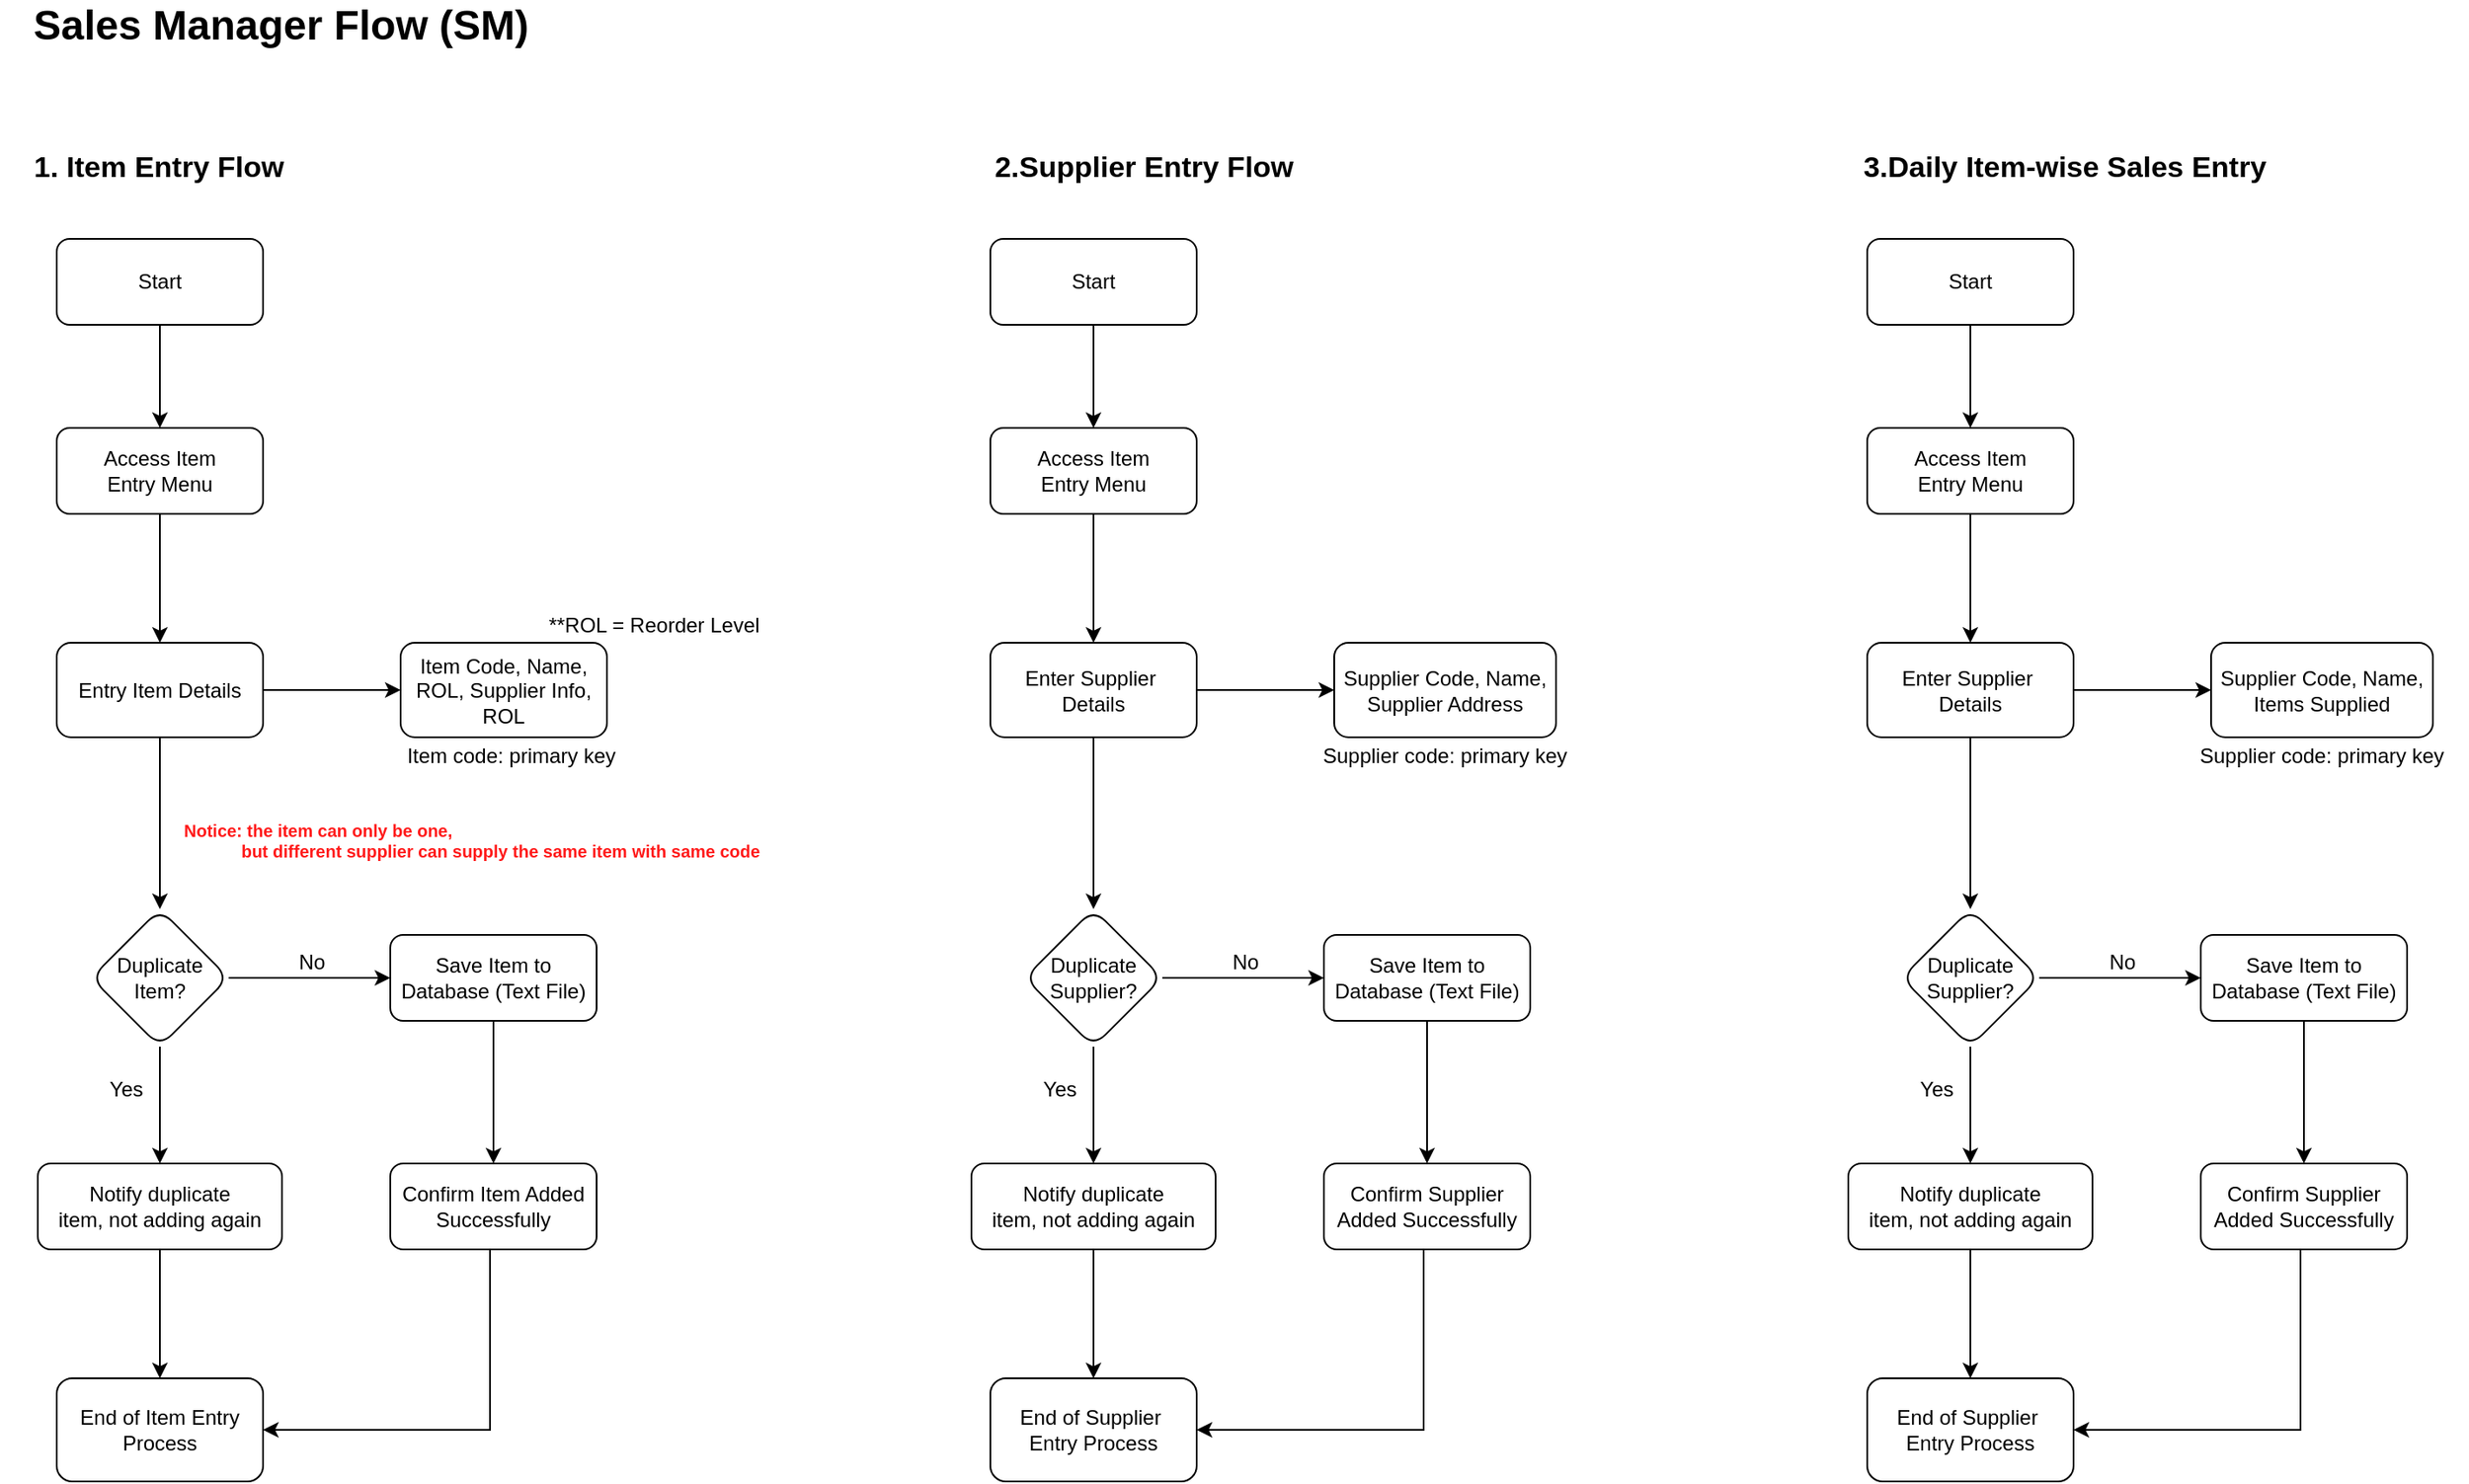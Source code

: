 <mxfile version="26.2.12">
  <diagram id="C5RBs43oDa-KdzZeNtuy" name="Page-1">
    <mxGraphModel dx="1898" dy="1022" grid="1" gridSize="10" guides="1" tooltips="1" connect="1" arrows="1" fold="1" page="1" pageScale="1" pageWidth="827" pageHeight="1169" math="0" shadow="0">
      <root>
        <mxCell id="WIyWlLk6GJQsqaUBKTNV-0" />
        <mxCell id="WIyWlLk6GJQsqaUBKTNV-1" parent="WIyWlLk6GJQsqaUBKTNV-0" />
        <mxCell id="XJ3SM_v7XUwHbuzZQBsO-0" value="Sales Manager Flow (SM)" style="text;html=1;align=center;verticalAlign=middle;whiteSpace=wrap;rounded=0;fontSize=24;fontStyle=1" vertex="1" parent="WIyWlLk6GJQsqaUBKTNV-1">
          <mxGeometry x="36" y="51" width="305" height="30" as="geometry" />
        </mxCell>
        <mxCell id="XJ3SM_v7XUwHbuzZQBsO-1" value="1. Item Entry Flow" style="text;html=1;align=center;verticalAlign=middle;whiteSpace=wrap;rounded=0;fontSize=17;fontStyle=1" vertex="1" parent="WIyWlLk6GJQsqaUBKTNV-1">
          <mxGeometry x="25" y="134" width="185" height="30" as="geometry" />
        </mxCell>
        <mxCell id="XJ3SM_v7XUwHbuzZQBsO-4" value="" style="edgeStyle=orthogonalEdgeStyle;rounded=0;orthogonalLoop=1;jettySize=auto;html=1;" edge="1" parent="WIyWlLk6GJQsqaUBKTNV-1" source="XJ3SM_v7XUwHbuzZQBsO-2" target="XJ3SM_v7XUwHbuzZQBsO-3">
          <mxGeometry relative="1" as="geometry" />
        </mxCell>
        <mxCell id="XJ3SM_v7XUwHbuzZQBsO-2" value="Start" style="rounded=1;whiteSpace=wrap;html=1;" vertex="1" parent="WIyWlLk6GJQsqaUBKTNV-1">
          <mxGeometry x="58" y="190" width="120" height="50" as="geometry" />
        </mxCell>
        <mxCell id="XJ3SM_v7XUwHbuzZQBsO-6" value="" style="edgeStyle=orthogonalEdgeStyle;rounded=0;orthogonalLoop=1;jettySize=auto;html=1;" edge="1" parent="WIyWlLk6GJQsqaUBKTNV-1" source="XJ3SM_v7XUwHbuzZQBsO-3" target="XJ3SM_v7XUwHbuzZQBsO-5">
          <mxGeometry relative="1" as="geometry" />
        </mxCell>
        <mxCell id="XJ3SM_v7XUwHbuzZQBsO-3" value="Access Item&lt;div&gt;Entry Menu&lt;/div&gt;" style="whiteSpace=wrap;html=1;rounded=1;" vertex="1" parent="WIyWlLk6GJQsqaUBKTNV-1">
          <mxGeometry x="58" y="300" width="120" height="50" as="geometry" />
        </mxCell>
        <mxCell id="XJ3SM_v7XUwHbuzZQBsO-11" value="" style="edgeStyle=orthogonalEdgeStyle;rounded=0;orthogonalLoop=1;jettySize=auto;html=1;" edge="1" parent="WIyWlLk6GJQsqaUBKTNV-1" source="XJ3SM_v7XUwHbuzZQBsO-5" target="XJ3SM_v7XUwHbuzZQBsO-10">
          <mxGeometry relative="1" as="geometry" />
        </mxCell>
        <mxCell id="XJ3SM_v7XUwHbuzZQBsO-16" value="" style="edgeStyle=orthogonalEdgeStyle;rounded=0;orthogonalLoop=1;jettySize=auto;html=1;" edge="1" parent="WIyWlLk6GJQsqaUBKTNV-1" source="XJ3SM_v7XUwHbuzZQBsO-5" target="XJ3SM_v7XUwHbuzZQBsO-15">
          <mxGeometry relative="1" as="geometry" />
        </mxCell>
        <mxCell id="XJ3SM_v7XUwHbuzZQBsO-5" value="Entry Item Details" style="whiteSpace=wrap;html=1;rounded=1;" vertex="1" parent="WIyWlLk6GJQsqaUBKTNV-1">
          <mxGeometry x="58" y="425" width="120" height="55" as="geometry" />
        </mxCell>
        <mxCell id="XJ3SM_v7XUwHbuzZQBsO-10" value="Item Code, Name, ROL, Supplier Info, ROL" style="whiteSpace=wrap;html=1;rounded=1;" vertex="1" parent="WIyWlLk6GJQsqaUBKTNV-1">
          <mxGeometry x="258" y="425" width="120" height="55" as="geometry" />
        </mxCell>
        <mxCell id="XJ3SM_v7XUwHbuzZQBsO-12" value="Item code: primary key" style="text;html=1;align=center;verticalAlign=middle;resizable=0;points=[];autosize=1;strokeColor=none;fillColor=none;" vertex="1" parent="WIyWlLk6GJQsqaUBKTNV-1">
          <mxGeometry x="252" y="476" width="140" height="30" as="geometry" />
        </mxCell>
        <mxCell id="XJ3SM_v7XUwHbuzZQBsO-19" value="" style="edgeStyle=orthogonalEdgeStyle;rounded=0;orthogonalLoop=1;jettySize=auto;html=1;" edge="1" parent="WIyWlLk6GJQsqaUBKTNV-1" source="XJ3SM_v7XUwHbuzZQBsO-15" target="XJ3SM_v7XUwHbuzZQBsO-18">
          <mxGeometry relative="1" as="geometry" />
        </mxCell>
        <mxCell id="XJ3SM_v7XUwHbuzZQBsO-26" value="" style="edgeStyle=orthogonalEdgeStyle;rounded=0;orthogonalLoop=1;jettySize=auto;html=1;" edge="1" parent="WIyWlLk6GJQsqaUBKTNV-1" source="XJ3SM_v7XUwHbuzZQBsO-15" target="XJ3SM_v7XUwHbuzZQBsO-25">
          <mxGeometry relative="1" as="geometry" />
        </mxCell>
        <mxCell id="XJ3SM_v7XUwHbuzZQBsO-15" value="Duplicate&lt;div&gt;Item?&lt;/div&gt;" style="rhombus;whiteSpace=wrap;html=1;rounded=1;" vertex="1" parent="WIyWlLk6GJQsqaUBKTNV-1">
          <mxGeometry x="78" y="580" width="80" height="80" as="geometry" />
        </mxCell>
        <mxCell id="XJ3SM_v7XUwHbuzZQBsO-17" value="Notice: the item can only be one,&amp;nbsp;&lt;div&gt;&lt;span style=&quot;background-color: transparent;&quot;&gt;&amp;nbsp; &amp;nbsp; &amp;nbsp; &amp;nbsp; &amp;nbsp; &amp;nbsp; but different supplier can supply the same item with same code&lt;/span&gt;&lt;/div&gt;" style="text;html=1;align=left;verticalAlign=middle;resizable=0;points=[];autosize=1;strokeColor=none;fillColor=none;fontSize=10;fontColor=#FF1A1A;fontStyle=1" vertex="1" parent="WIyWlLk6GJQsqaUBKTNV-1">
          <mxGeometry x="130" y="520" width="340" height="40" as="geometry" />
        </mxCell>
        <mxCell id="XJ3SM_v7XUwHbuzZQBsO-21" value="" style="edgeStyle=orthogonalEdgeStyle;rounded=0;orthogonalLoop=1;jettySize=auto;html=1;" edge="1" parent="WIyWlLk6GJQsqaUBKTNV-1" source="XJ3SM_v7XUwHbuzZQBsO-18" target="XJ3SM_v7XUwHbuzZQBsO-20">
          <mxGeometry relative="1" as="geometry" />
        </mxCell>
        <mxCell id="XJ3SM_v7XUwHbuzZQBsO-18" value="Save Item to Database (Text File)" style="whiteSpace=wrap;html=1;rounded=1;" vertex="1" parent="WIyWlLk6GJQsqaUBKTNV-1">
          <mxGeometry x="252" y="595" width="120" height="50" as="geometry" />
        </mxCell>
        <mxCell id="XJ3SM_v7XUwHbuzZQBsO-29" style="edgeStyle=orthogonalEdgeStyle;rounded=0;orthogonalLoop=1;jettySize=auto;html=1;entryX=1;entryY=0.5;entryDx=0;entryDy=0;" edge="1" parent="WIyWlLk6GJQsqaUBKTNV-1" source="XJ3SM_v7XUwHbuzZQBsO-20" target="XJ3SM_v7XUwHbuzZQBsO-27">
          <mxGeometry relative="1" as="geometry">
            <Array as="points">
              <mxPoint x="310" y="883" />
            </Array>
          </mxGeometry>
        </mxCell>
        <mxCell id="XJ3SM_v7XUwHbuzZQBsO-20" value="Confirm Item Added Successfully" style="whiteSpace=wrap;html=1;rounded=1;" vertex="1" parent="WIyWlLk6GJQsqaUBKTNV-1">
          <mxGeometry x="252" y="728" width="120" height="50" as="geometry" />
        </mxCell>
        <mxCell id="XJ3SM_v7XUwHbuzZQBsO-22" value="No" style="text;html=1;align=center;verticalAlign=middle;resizable=0;points=[];autosize=1;strokeColor=none;fillColor=none;" vertex="1" parent="WIyWlLk6GJQsqaUBKTNV-1">
          <mxGeometry x="186" y="596" width="40" height="30" as="geometry" />
        </mxCell>
        <mxCell id="XJ3SM_v7XUwHbuzZQBsO-23" value="Yes" style="text;html=1;align=center;verticalAlign=middle;resizable=0;points=[];autosize=1;strokeColor=none;fillColor=none;" vertex="1" parent="WIyWlLk6GJQsqaUBKTNV-1">
          <mxGeometry x="78" y="670" width="40" height="30" as="geometry" />
        </mxCell>
        <mxCell id="XJ3SM_v7XUwHbuzZQBsO-28" value="" style="edgeStyle=orthogonalEdgeStyle;rounded=0;orthogonalLoop=1;jettySize=auto;html=1;" edge="1" parent="WIyWlLk6GJQsqaUBKTNV-1" source="XJ3SM_v7XUwHbuzZQBsO-25" target="XJ3SM_v7XUwHbuzZQBsO-27">
          <mxGeometry relative="1" as="geometry" />
        </mxCell>
        <mxCell id="XJ3SM_v7XUwHbuzZQBsO-25" value="Notify duplicate&lt;div&gt;item, not adding again&lt;/div&gt;" style="whiteSpace=wrap;html=1;rounded=1;" vertex="1" parent="WIyWlLk6GJQsqaUBKTNV-1">
          <mxGeometry x="47" y="728" width="142" height="50" as="geometry" />
        </mxCell>
        <mxCell id="XJ3SM_v7XUwHbuzZQBsO-27" value="End of Item Entry Process" style="whiteSpace=wrap;html=1;rounded=1;" vertex="1" parent="WIyWlLk6GJQsqaUBKTNV-1">
          <mxGeometry x="58" y="853" width="120" height="60" as="geometry" />
        </mxCell>
        <mxCell id="XJ3SM_v7XUwHbuzZQBsO-30" value="2.Supplier Entry Flow" style="text;html=1;align=center;verticalAlign=middle;whiteSpace=wrap;rounded=0;fontSize=17;fontStyle=1" vertex="1" parent="WIyWlLk6GJQsqaUBKTNV-1">
          <mxGeometry x="598" y="134" width="185" height="30" as="geometry" />
        </mxCell>
        <mxCell id="XJ3SM_v7XUwHbuzZQBsO-32" value="" style="edgeStyle=orthogonalEdgeStyle;rounded=0;orthogonalLoop=1;jettySize=auto;html=1;" edge="1" parent="WIyWlLk6GJQsqaUBKTNV-1" source="XJ3SM_v7XUwHbuzZQBsO-33" target="XJ3SM_v7XUwHbuzZQBsO-35">
          <mxGeometry relative="1" as="geometry" />
        </mxCell>
        <mxCell id="XJ3SM_v7XUwHbuzZQBsO-33" value="Start" style="rounded=1;whiteSpace=wrap;html=1;" vertex="1" parent="WIyWlLk6GJQsqaUBKTNV-1">
          <mxGeometry x="601" y="190" width="120" height="50" as="geometry" />
        </mxCell>
        <mxCell id="XJ3SM_v7XUwHbuzZQBsO-34" value="" style="edgeStyle=orthogonalEdgeStyle;rounded=0;orthogonalLoop=1;jettySize=auto;html=1;" edge="1" parent="WIyWlLk6GJQsqaUBKTNV-1" source="XJ3SM_v7XUwHbuzZQBsO-35" target="XJ3SM_v7XUwHbuzZQBsO-38">
          <mxGeometry relative="1" as="geometry" />
        </mxCell>
        <mxCell id="XJ3SM_v7XUwHbuzZQBsO-35" value="Access Item&lt;div&gt;Entry Menu&lt;/div&gt;" style="whiteSpace=wrap;html=1;rounded=1;" vertex="1" parent="WIyWlLk6GJQsqaUBKTNV-1">
          <mxGeometry x="601" y="300" width="120" height="50" as="geometry" />
        </mxCell>
        <mxCell id="XJ3SM_v7XUwHbuzZQBsO-36" value="" style="edgeStyle=orthogonalEdgeStyle;rounded=0;orthogonalLoop=1;jettySize=auto;html=1;" edge="1" parent="WIyWlLk6GJQsqaUBKTNV-1" source="XJ3SM_v7XUwHbuzZQBsO-38" target="XJ3SM_v7XUwHbuzZQBsO-39">
          <mxGeometry relative="1" as="geometry" />
        </mxCell>
        <mxCell id="XJ3SM_v7XUwHbuzZQBsO-37" value="" style="edgeStyle=orthogonalEdgeStyle;rounded=0;orthogonalLoop=1;jettySize=auto;html=1;" edge="1" parent="WIyWlLk6GJQsqaUBKTNV-1" source="XJ3SM_v7XUwHbuzZQBsO-38" target="XJ3SM_v7XUwHbuzZQBsO-43">
          <mxGeometry relative="1" as="geometry" />
        </mxCell>
        <mxCell id="XJ3SM_v7XUwHbuzZQBsO-38" value="Enter Supplier&amp;nbsp;&lt;div&gt;Details&lt;/div&gt;" style="whiteSpace=wrap;html=1;rounded=1;" vertex="1" parent="WIyWlLk6GJQsqaUBKTNV-1">
          <mxGeometry x="601" y="425" width="120" height="55" as="geometry" />
        </mxCell>
        <mxCell id="XJ3SM_v7XUwHbuzZQBsO-39" value="Supplier Code, Name, Supplier Address" style="whiteSpace=wrap;html=1;rounded=1;" vertex="1" parent="WIyWlLk6GJQsqaUBKTNV-1">
          <mxGeometry x="801" y="425" width="129" height="55" as="geometry" />
        </mxCell>
        <mxCell id="XJ3SM_v7XUwHbuzZQBsO-40" value="Supplier code: primary key" style="text;html=1;align=center;verticalAlign=middle;resizable=0;points=[];autosize=1;strokeColor=none;fillColor=none;" vertex="1" parent="WIyWlLk6GJQsqaUBKTNV-1">
          <mxGeometry x="780" y="476" width="170" height="30" as="geometry" />
        </mxCell>
        <mxCell id="XJ3SM_v7XUwHbuzZQBsO-41" value="" style="edgeStyle=orthogonalEdgeStyle;rounded=0;orthogonalLoop=1;jettySize=auto;html=1;" edge="1" parent="WIyWlLk6GJQsqaUBKTNV-1" source="XJ3SM_v7XUwHbuzZQBsO-43" target="XJ3SM_v7XUwHbuzZQBsO-46">
          <mxGeometry relative="1" as="geometry" />
        </mxCell>
        <mxCell id="XJ3SM_v7XUwHbuzZQBsO-42" value="" style="edgeStyle=orthogonalEdgeStyle;rounded=0;orthogonalLoop=1;jettySize=auto;html=1;" edge="1" parent="WIyWlLk6GJQsqaUBKTNV-1" source="XJ3SM_v7XUwHbuzZQBsO-43" target="XJ3SM_v7XUwHbuzZQBsO-52">
          <mxGeometry relative="1" as="geometry" />
        </mxCell>
        <mxCell id="XJ3SM_v7XUwHbuzZQBsO-43" value="Duplicate&lt;div&gt;Supplier?&lt;/div&gt;" style="rhombus;whiteSpace=wrap;html=1;rounded=1;" vertex="1" parent="WIyWlLk6GJQsqaUBKTNV-1">
          <mxGeometry x="621" y="580" width="80" height="80" as="geometry" />
        </mxCell>
        <mxCell id="XJ3SM_v7XUwHbuzZQBsO-45" value="" style="edgeStyle=orthogonalEdgeStyle;rounded=0;orthogonalLoop=1;jettySize=auto;html=1;" edge="1" parent="WIyWlLk6GJQsqaUBKTNV-1" source="XJ3SM_v7XUwHbuzZQBsO-46" target="XJ3SM_v7XUwHbuzZQBsO-48">
          <mxGeometry relative="1" as="geometry" />
        </mxCell>
        <mxCell id="XJ3SM_v7XUwHbuzZQBsO-46" value="Save Item to Database (Text File)" style="whiteSpace=wrap;html=1;rounded=1;" vertex="1" parent="WIyWlLk6GJQsqaUBKTNV-1">
          <mxGeometry x="795" y="595" width="120" height="50" as="geometry" />
        </mxCell>
        <mxCell id="XJ3SM_v7XUwHbuzZQBsO-47" style="edgeStyle=orthogonalEdgeStyle;rounded=0;orthogonalLoop=1;jettySize=auto;html=1;entryX=1;entryY=0.5;entryDx=0;entryDy=0;" edge="1" parent="WIyWlLk6GJQsqaUBKTNV-1" source="XJ3SM_v7XUwHbuzZQBsO-48" target="XJ3SM_v7XUwHbuzZQBsO-53">
          <mxGeometry relative="1" as="geometry">
            <Array as="points">
              <mxPoint x="853" y="883" />
            </Array>
          </mxGeometry>
        </mxCell>
        <mxCell id="XJ3SM_v7XUwHbuzZQBsO-48" value="Confirm Supplier Added Successfully" style="whiteSpace=wrap;html=1;rounded=1;" vertex="1" parent="WIyWlLk6GJQsqaUBKTNV-1">
          <mxGeometry x="795" y="728" width="120" height="50" as="geometry" />
        </mxCell>
        <mxCell id="XJ3SM_v7XUwHbuzZQBsO-49" value="No" style="text;html=1;align=center;verticalAlign=middle;resizable=0;points=[];autosize=1;strokeColor=none;fillColor=none;" vertex="1" parent="WIyWlLk6GJQsqaUBKTNV-1">
          <mxGeometry x="729" y="596" width="40" height="30" as="geometry" />
        </mxCell>
        <mxCell id="XJ3SM_v7XUwHbuzZQBsO-50" value="Yes" style="text;html=1;align=center;verticalAlign=middle;resizable=0;points=[];autosize=1;strokeColor=none;fillColor=none;" vertex="1" parent="WIyWlLk6GJQsqaUBKTNV-1">
          <mxGeometry x="621" y="670" width="40" height="30" as="geometry" />
        </mxCell>
        <mxCell id="XJ3SM_v7XUwHbuzZQBsO-51" value="" style="edgeStyle=orthogonalEdgeStyle;rounded=0;orthogonalLoop=1;jettySize=auto;html=1;" edge="1" parent="WIyWlLk6GJQsqaUBKTNV-1" source="XJ3SM_v7XUwHbuzZQBsO-52" target="XJ3SM_v7XUwHbuzZQBsO-53">
          <mxGeometry relative="1" as="geometry" />
        </mxCell>
        <mxCell id="XJ3SM_v7XUwHbuzZQBsO-52" value="Notify duplicate&lt;div&gt;item, not adding again&lt;/div&gt;" style="whiteSpace=wrap;html=1;rounded=1;" vertex="1" parent="WIyWlLk6GJQsqaUBKTNV-1">
          <mxGeometry x="590" y="728" width="142" height="50" as="geometry" />
        </mxCell>
        <mxCell id="XJ3SM_v7XUwHbuzZQBsO-53" value="End of Supplier&amp;nbsp;&lt;div&gt;Entry Process&lt;/div&gt;" style="whiteSpace=wrap;html=1;rounded=1;" vertex="1" parent="WIyWlLk6GJQsqaUBKTNV-1">
          <mxGeometry x="601" y="853" width="120" height="60" as="geometry" />
        </mxCell>
        <mxCell id="XJ3SM_v7XUwHbuzZQBsO-54" value="3.Daily Item-wise Sales Entry" style="text;html=1;align=center;verticalAlign=middle;whiteSpace=wrap;rounded=0;fontSize=17;fontStyle=1" vertex="1" parent="WIyWlLk6GJQsqaUBKTNV-1">
          <mxGeometry x="1095" y="134" width="262" height="30" as="geometry" />
        </mxCell>
        <mxCell id="XJ3SM_v7XUwHbuzZQBsO-55" value="" style="edgeStyle=orthogonalEdgeStyle;rounded=0;orthogonalLoop=1;jettySize=auto;html=1;" edge="1" parent="WIyWlLk6GJQsqaUBKTNV-1" source="XJ3SM_v7XUwHbuzZQBsO-56" target="XJ3SM_v7XUwHbuzZQBsO-58">
          <mxGeometry relative="1" as="geometry" />
        </mxCell>
        <mxCell id="XJ3SM_v7XUwHbuzZQBsO-56" value="Start" style="rounded=1;whiteSpace=wrap;html=1;" vertex="1" parent="WIyWlLk6GJQsqaUBKTNV-1">
          <mxGeometry x="1111" y="190" width="120" height="50" as="geometry" />
        </mxCell>
        <mxCell id="XJ3SM_v7XUwHbuzZQBsO-57" value="" style="edgeStyle=orthogonalEdgeStyle;rounded=0;orthogonalLoop=1;jettySize=auto;html=1;" edge="1" parent="WIyWlLk6GJQsqaUBKTNV-1" source="XJ3SM_v7XUwHbuzZQBsO-58" target="XJ3SM_v7XUwHbuzZQBsO-61">
          <mxGeometry relative="1" as="geometry" />
        </mxCell>
        <mxCell id="XJ3SM_v7XUwHbuzZQBsO-58" value="Access Item&lt;div&gt;Entry Menu&lt;/div&gt;" style="whiteSpace=wrap;html=1;rounded=1;" vertex="1" parent="WIyWlLk6GJQsqaUBKTNV-1">
          <mxGeometry x="1111" y="300" width="120" height="50" as="geometry" />
        </mxCell>
        <mxCell id="XJ3SM_v7XUwHbuzZQBsO-59" value="" style="edgeStyle=orthogonalEdgeStyle;rounded=0;orthogonalLoop=1;jettySize=auto;html=1;" edge="1" parent="WIyWlLk6GJQsqaUBKTNV-1" source="XJ3SM_v7XUwHbuzZQBsO-61" target="XJ3SM_v7XUwHbuzZQBsO-62">
          <mxGeometry relative="1" as="geometry" />
        </mxCell>
        <mxCell id="XJ3SM_v7XUwHbuzZQBsO-60" value="" style="edgeStyle=orthogonalEdgeStyle;rounded=0;orthogonalLoop=1;jettySize=auto;html=1;" edge="1" parent="WIyWlLk6GJQsqaUBKTNV-1" source="XJ3SM_v7XUwHbuzZQBsO-61" target="XJ3SM_v7XUwHbuzZQBsO-66">
          <mxGeometry relative="1" as="geometry" />
        </mxCell>
        <mxCell id="XJ3SM_v7XUwHbuzZQBsO-61" value="Enter Supplier&amp;nbsp;&lt;div&gt;Details&lt;/div&gt;" style="whiteSpace=wrap;html=1;rounded=1;" vertex="1" parent="WIyWlLk6GJQsqaUBKTNV-1">
          <mxGeometry x="1111" y="425" width="120" height="55" as="geometry" />
        </mxCell>
        <mxCell id="XJ3SM_v7XUwHbuzZQBsO-62" value="Supplier Code, Name, Items Supplied" style="whiteSpace=wrap;html=1;rounded=1;" vertex="1" parent="WIyWlLk6GJQsqaUBKTNV-1">
          <mxGeometry x="1311" y="425" width="129" height="55" as="geometry" />
        </mxCell>
        <mxCell id="XJ3SM_v7XUwHbuzZQBsO-63" value="Supplier code: primary key" style="text;html=1;align=center;verticalAlign=middle;resizable=0;points=[];autosize=1;strokeColor=none;fillColor=none;" vertex="1" parent="WIyWlLk6GJQsqaUBKTNV-1">
          <mxGeometry x="1290" y="476" width="170" height="30" as="geometry" />
        </mxCell>
        <mxCell id="XJ3SM_v7XUwHbuzZQBsO-64" value="" style="edgeStyle=orthogonalEdgeStyle;rounded=0;orthogonalLoop=1;jettySize=auto;html=1;" edge="1" parent="WIyWlLk6GJQsqaUBKTNV-1" source="XJ3SM_v7XUwHbuzZQBsO-66" target="XJ3SM_v7XUwHbuzZQBsO-68">
          <mxGeometry relative="1" as="geometry" />
        </mxCell>
        <mxCell id="XJ3SM_v7XUwHbuzZQBsO-65" value="" style="edgeStyle=orthogonalEdgeStyle;rounded=0;orthogonalLoop=1;jettySize=auto;html=1;" edge="1" parent="WIyWlLk6GJQsqaUBKTNV-1" source="XJ3SM_v7XUwHbuzZQBsO-66" target="XJ3SM_v7XUwHbuzZQBsO-74">
          <mxGeometry relative="1" as="geometry" />
        </mxCell>
        <mxCell id="XJ3SM_v7XUwHbuzZQBsO-66" value="Duplicate&lt;div&gt;Supplier?&lt;/div&gt;" style="rhombus;whiteSpace=wrap;html=1;rounded=1;" vertex="1" parent="WIyWlLk6GJQsqaUBKTNV-1">
          <mxGeometry x="1131" y="580" width="80" height="80" as="geometry" />
        </mxCell>
        <mxCell id="XJ3SM_v7XUwHbuzZQBsO-67" value="" style="edgeStyle=orthogonalEdgeStyle;rounded=0;orthogonalLoop=1;jettySize=auto;html=1;" edge="1" parent="WIyWlLk6GJQsqaUBKTNV-1" source="XJ3SM_v7XUwHbuzZQBsO-68" target="XJ3SM_v7XUwHbuzZQBsO-70">
          <mxGeometry relative="1" as="geometry" />
        </mxCell>
        <mxCell id="XJ3SM_v7XUwHbuzZQBsO-68" value="Save Item to Database (Text File)" style="whiteSpace=wrap;html=1;rounded=1;" vertex="1" parent="WIyWlLk6GJQsqaUBKTNV-1">
          <mxGeometry x="1305" y="595" width="120" height="50" as="geometry" />
        </mxCell>
        <mxCell id="XJ3SM_v7XUwHbuzZQBsO-69" style="edgeStyle=orthogonalEdgeStyle;rounded=0;orthogonalLoop=1;jettySize=auto;html=1;entryX=1;entryY=0.5;entryDx=0;entryDy=0;" edge="1" parent="WIyWlLk6GJQsqaUBKTNV-1" source="XJ3SM_v7XUwHbuzZQBsO-70" target="XJ3SM_v7XUwHbuzZQBsO-75">
          <mxGeometry relative="1" as="geometry">
            <Array as="points">
              <mxPoint x="1363" y="883" />
            </Array>
          </mxGeometry>
        </mxCell>
        <mxCell id="XJ3SM_v7XUwHbuzZQBsO-70" value="Confirm Supplier Added Successfully" style="whiteSpace=wrap;html=1;rounded=1;" vertex="1" parent="WIyWlLk6GJQsqaUBKTNV-1">
          <mxGeometry x="1305" y="728" width="120" height="50" as="geometry" />
        </mxCell>
        <mxCell id="XJ3SM_v7XUwHbuzZQBsO-71" value="No" style="text;html=1;align=center;verticalAlign=middle;resizable=0;points=[];autosize=1;strokeColor=none;fillColor=none;" vertex="1" parent="WIyWlLk6GJQsqaUBKTNV-1">
          <mxGeometry x="1239" y="596" width="40" height="30" as="geometry" />
        </mxCell>
        <mxCell id="XJ3SM_v7XUwHbuzZQBsO-72" value="Yes" style="text;html=1;align=center;verticalAlign=middle;resizable=0;points=[];autosize=1;strokeColor=none;fillColor=none;" vertex="1" parent="WIyWlLk6GJQsqaUBKTNV-1">
          <mxGeometry x="1131" y="670" width="40" height="30" as="geometry" />
        </mxCell>
        <mxCell id="XJ3SM_v7XUwHbuzZQBsO-73" value="" style="edgeStyle=orthogonalEdgeStyle;rounded=0;orthogonalLoop=1;jettySize=auto;html=1;" edge="1" parent="WIyWlLk6GJQsqaUBKTNV-1" source="XJ3SM_v7XUwHbuzZQBsO-74" target="XJ3SM_v7XUwHbuzZQBsO-75">
          <mxGeometry relative="1" as="geometry" />
        </mxCell>
        <mxCell id="XJ3SM_v7XUwHbuzZQBsO-74" value="Notify duplicate&lt;div&gt;item, not adding again&lt;/div&gt;" style="whiteSpace=wrap;html=1;rounded=1;" vertex="1" parent="WIyWlLk6GJQsqaUBKTNV-1">
          <mxGeometry x="1100" y="728" width="142" height="50" as="geometry" />
        </mxCell>
        <mxCell id="XJ3SM_v7XUwHbuzZQBsO-75" value="End of Supplier&amp;nbsp;&lt;div&gt;Entry Process&lt;/div&gt;" style="whiteSpace=wrap;html=1;rounded=1;" vertex="1" parent="WIyWlLk6GJQsqaUBKTNV-1">
          <mxGeometry x="1111" y="853" width="120" height="60" as="geometry" />
        </mxCell>
        <mxCell id="XJ3SM_v7XUwHbuzZQBsO-77" value="**ROL = Reorder Level" style="text;html=1;align=center;verticalAlign=middle;resizable=0;points=[];autosize=1;strokeColor=none;fillColor=none;" vertex="1" parent="WIyWlLk6GJQsqaUBKTNV-1">
          <mxGeometry x="330" y="400" width="150" height="30" as="geometry" />
        </mxCell>
      </root>
    </mxGraphModel>
  </diagram>
</mxfile>
